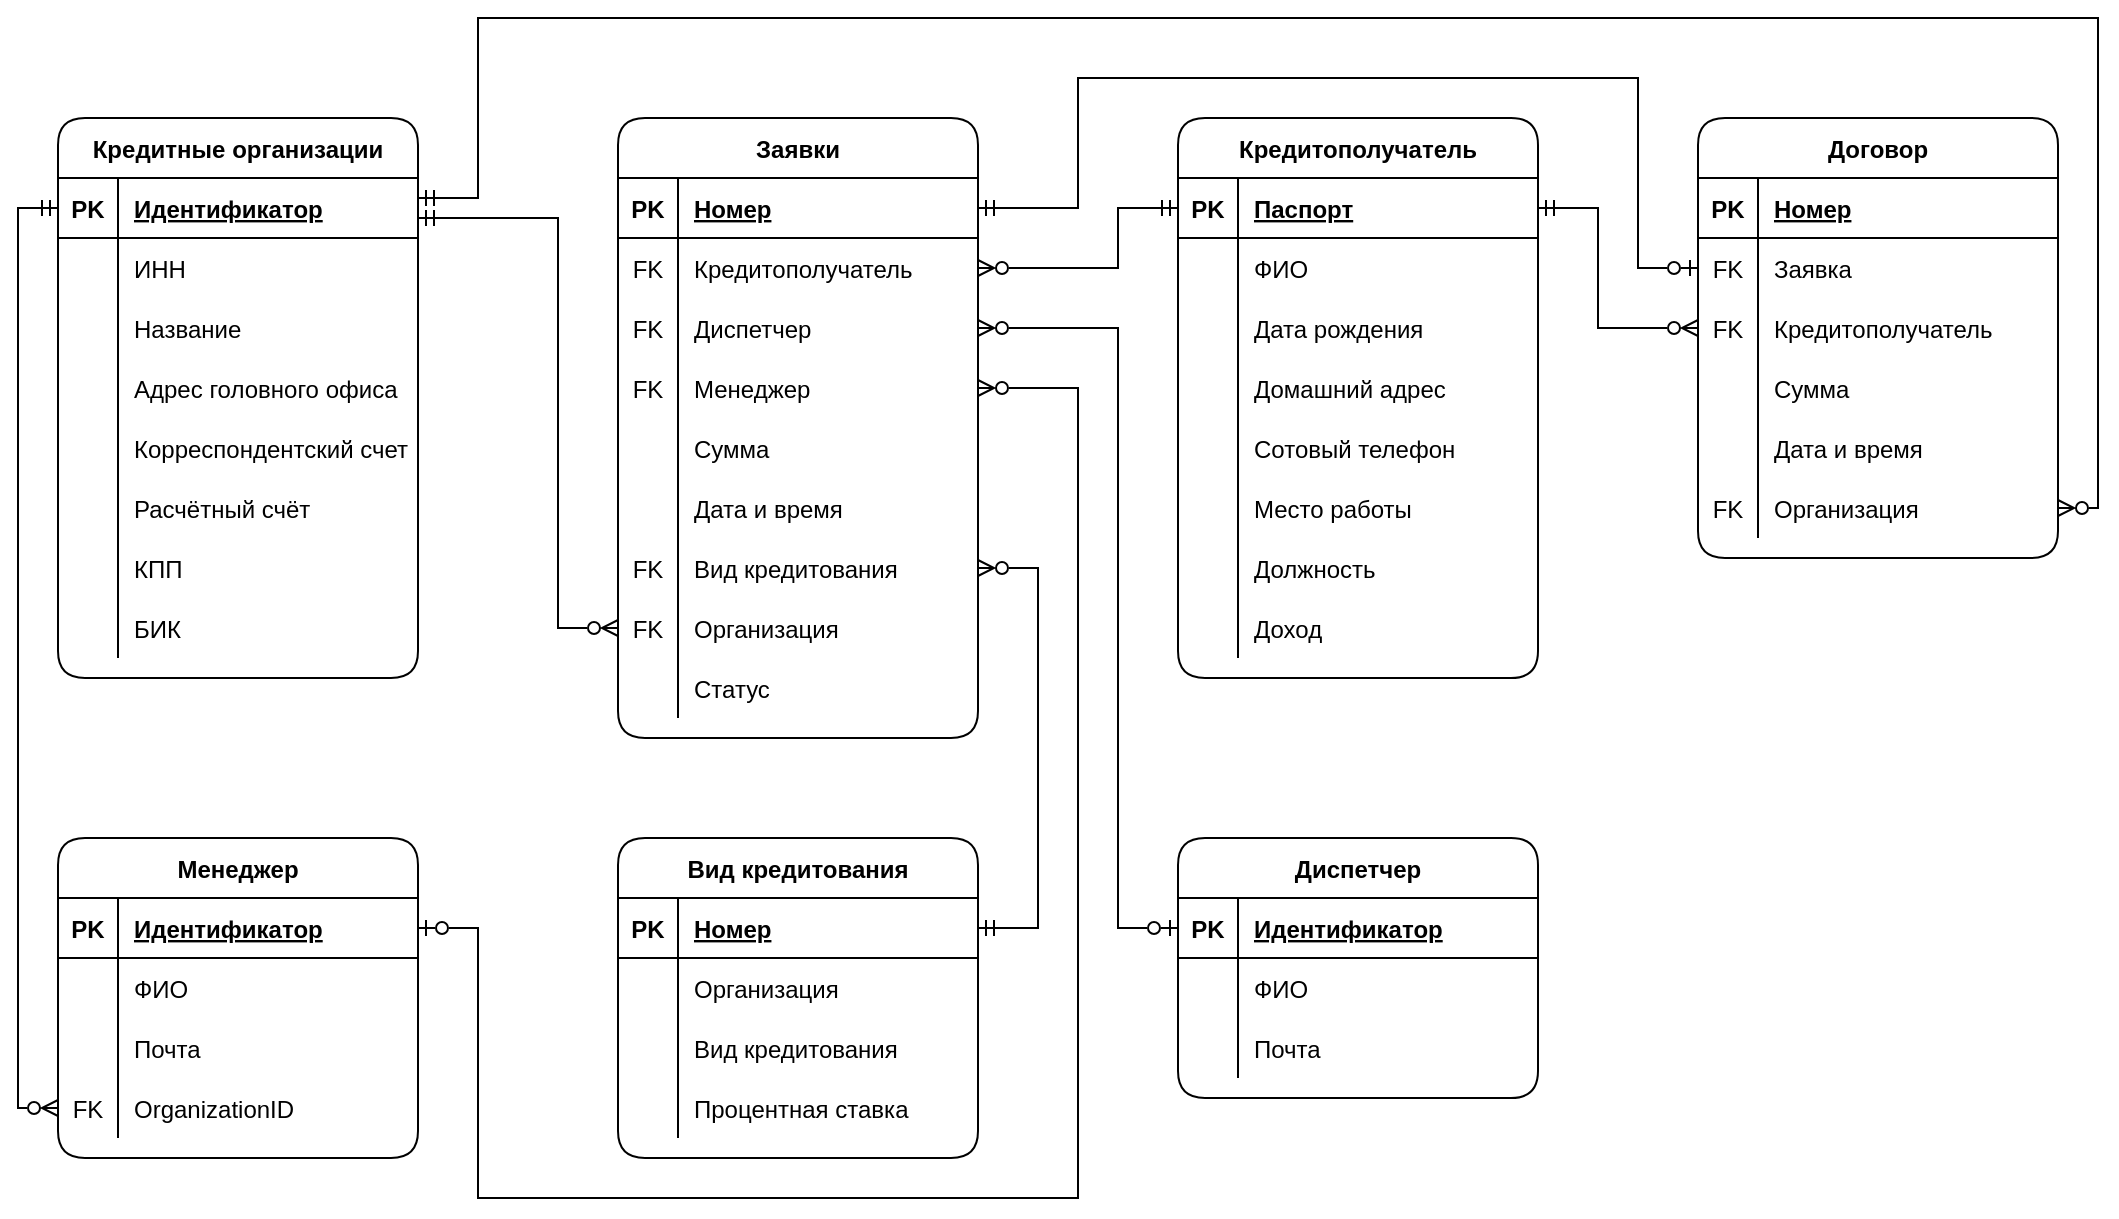<mxfile version="15.6.8" type="github">
  <diagram id="STG1CfUJH8_hACuyrtWj" name="Page-1">
    <mxGraphModel dx="813" dy="458" grid="1" gridSize="10" guides="1" tooltips="1" connect="1" arrows="1" fold="1" page="1" pageScale="1" pageWidth="1169" pageHeight="827" math="0" shadow="0">
      <root>
        <mxCell id="0" />
        <mxCell id="1" parent="0" />
        <mxCell id="UMTiyl8Y94PRi9biplay-1" value="Кредитные организации" style="shape=table;startSize=30;container=1;collapsible=1;childLayout=tableLayout;fixedRows=1;rowLines=0;fontStyle=1;align=center;resizeLast=1;rounded=1;fontColor=default;" parent="1" vertex="1">
          <mxGeometry x="80" y="80" width="180" height="280" as="geometry">
            <mxRectangle x="80" y="80" width="180" height="30" as="alternateBounds" />
          </mxGeometry>
        </mxCell>
        <mxCell id="UMTiyl8Y94PRi9biplay-2" value="" style="shape=partialRectangle;collapsible=0;dropTarget=0;pointerEvents=0;fillColor=none;top=0;left=0;bottom=1;right=0;points=[[0,0.5],[1,0.5]];portConstraint=eastwest;strokeWidth=1;" parent="UMTiyl8Y94PRi9biplay-1" vertex="1">
          <mxGeometry y="30" width="180" height="30" as="geometry" />
        </mxCell>
        <mxCell id="UMTiyl8Y94PRi9biplay-3" value="PK" style="shape=partialRectangle;connectable=0;fillColor=none;top=0;left=0;bottom=0;right=0;fontStyle=1;overflow=hidden;strokeColor=default;fontColor=default;" parent="UMTiyl8Y94PRi9biplay-2" vertex="1">
          <mxGeometry width="30" height="30" as="geometry">
            <mxRectangle width="30" height="30" as="alternateBounds" />
          </mxGeometry>
        </mxCell>
        <mxCell id="UMTiyl8Y94PRi9biplay-4" value="Идентификатор" style="shape=partialRectangle;connectable=0;fillColor=none;top=0;left=0;bottom=0;right=0;align=left;spacingLeft=6;fontStyle=5;overflow=hidden;fontColor=default;resizeHeight=1;" parent="UMTiyl8Y94PRi9biplay-2" vertex="1">
          <mxGeometry x="30" width="150" height="30" as="geometry">
            <mxRectangle width="150" height="30" as="alternateBounds" />
          </mxGeometry>
        </mxCell>
        <mxCell id="UMTiyl8Y94PRi9biplay-132" style="shape=partialRectangle;collapsible=0;dropTarget=0;pointerEvents=0;fillColor=none;top=0;left=0;bottom=0;right=0;points=[[0,0.5],[1,0.5]];portConstraint=eastwest;" parent="UMTiyl8Y94PRi9biplay-1" vertex="1">
          <mxGeometry y="60" width="180" height="30" as="geometry" />
        </mxCell>
        <mxCell id="UMTiyl8Y94PRi9biplay-133" style="shape=partialRectangle;connectable=0;fillColor=none;top=0;left=0;bottom=0;right=0;editable=1;overflow=hidden;" parent="UMTiyl8Y94PRi9biplay-132" vertex="1">
          <mxGeometry width="30" height="30" as="geometry">
            <mxRectangle width="30" height="30" as="alternateBounds" />
          </mxGeometry>
        </mxCell>
        <mxCell id="UMTiyl8Y94PRi9biplay-134" value="ИНН" style="shape=partialRectangle;connectable=0;fillColor=none;top=0;left=0;bottom=0;right=0;align=left;spacingLeft=6;overflow=hidden;" parent="UMTiyl8Y94PRi9biplay-132" vertex="1">
          <mxGeometry x="30" width="150" height="30" as="geometry">
            <mxRectangle width="150" height="30" as="alternateBounds" />
          </mxGeometry>
        </mxCell>
        <mxCell id="UMTiyl8Y94PRi9biplay-5" value="" style="shape=partialRectangle;collapsible=0;dropTarget=0;pointerEvents=0;fillColor=none;top=0;left=0;bottom=0;right=0;points=[[0,0.5],[1,0.5]];portConstraint=eastwest;" parent="UMTiyl8Y94PRi9biplay-1" vertex="1">
          <mxGeometry y="90" width="180" height="30" as="geometry" />
        </mxCell>
        <mxCell id="UMTiyl8Y94PRi9biplay-6" value="" style="shape=partialRectangle;connectable=0;fillColor=none;top=0;left=0;bottom=0;right=0;editable=1;overflow=hidden;" parent="UMTiyl8Y94PRi9biplay-5" vertex="1">
          <mxGeometry width="30" height="30" as="geometry">
            <mxRectangle width="30" height="30" as="alternateBounds" />
          </mxGeometry>
        </mxCell>
        <mxCell id="UMTiyl8Y94PRi9biplay-7" value="Название" style="shape=partialRectangle;connectable=0;fillColor=none;top=0;left=0;bottom=0;right=0;align=left;spacingLeft=6;overflow=hidden;" parent="UMTiyl8Y94PRi9biplay-5" vertex="1">
          <mxGeometry x="30" width="150" height="30" as="geometry">
            <mxRectangle width="150" height="30" as="alternateBounds" />
          </mxGeometry>
        </mxCell>
        <mxCell id="UMTiyl8Y94PRi9biplay-8" value="" style="shape=partialRectangle;collapsible=0;dropTarget=0;pointerEvents=0;fillColor=none;top=0;left=0;bottom=0;right=0;points=[[0,0.5],[1,0.5]];portConstraint=eastwest;" parent="UMTiyl8Y94PRi9biplay-1" vertex="1">
          <mxGeometry y="120" width="180" height="30" as="geometry" />
        </mxCell>
        <mxCell id="UMTiyl8Y94PRi9biplay-9" value="" style="shape=partialRectangle;connectable=0;fillColor=none;top=0;left=0;bottom=0;right=0;editable=1;overflow=hidden;" parent="UMTiyl8Y94PRi9biplay-8" vertex="1">
          <mxGeometry width="30" height="30" as="geometry">
            <mxRectangle width="30" height="30" as="alternateBounds" />
          </mxGeometry>
        </mxCell>
        <mxCell id="UMTiyl8Y94PRi9biplay-10" value="Адрес головного офиса" style="shape=partialRectangle;connectable=0;fillColor=none;top=0;left=0;bottom=0;right=0;align=left;spacingLeft=6;overflow=hidden;" parent="UMTiyl8Y94PRi9biplay-8" vertex="1">
          <mxGeometry x="30" width="150" height="30" as="geometry">
            <mxRectangle width="150" height="30" as="alternateBounds" />
          </mxGeometry>
        </mxCell>
        <mxCell id="UMTiyl8Y94PRi9biplay-11" value="" style="shape=partialRectangle;collapsible=0;dropTarget=0;pointerEvents=0;fillColor=none;top=0;left=0;bottom=0;right=0;points=[[0,0.5],[1,0.5]];portConstraint=eastwest;" parent="UMTiyl8Y94PRi9biplay-1" vertex="1">
          <mxGeometry y="150" width="180" height="30" as="geometry" />
        </mxCell>
        <mxCell id="UMTiyl8Y94PRi9biplay-12" value="" style="shape=partialRectangle;connectable=0;fillColor=none;top=0;left=0;bottom=0;right=0;editable=1;overflow=hidden;" parent="UMTiyl8Y94PRi9biplay-11" vertex="1">
          <mxGeometry width="30" height="30" as="geometry">
            <mxRectangle width="30" height="30" as="alternateBounds" />
          </mxGeometry>
        </mxCell>
        <mxCell id="UMTiyl8Y94PRi9biplay-13" value="Корреспондентский счет" style="shape=partialRectangle;connectable=0;fillColor=none;top=0;left=0;bottom=0;right=0;align=left;spacingLeft=6;overflow=hidden;" parent="UMTiyl8Y94PRi9biplay-11" vertex="1">
          <mxGeometry x="30" width="150" height="30" as="geometry">
            <mxRectangle width="150" height="30" as="alternateBounds" />
          </mxGeometry>
        </mxCell>
        <mxCell id="UMTiyl8Y94PRi9biplay-14" style="shape=partialRectangle;collapsible=0;dropTarget=0;pointerEvents=0;fillColor=none;top=0;left=0;bottom=0;right=0;points=[[0,0.5],[1,0.5]];portConstraint=eastwest;" parent="UMTiyl8Y94PRi9biplay-1" vertex="1">
          <mxGeometry y="180" width="180" height="30" as="geometry" />
        </mxCell>
        <mxCell id="UMTiyl8Y94PRi9biplay-15" style="shape=partialRectangle;connectable=0;fillColor=none;top=0;left=0;bottom=0;right=0;editable=1;overflow=hidden;" parent="UMTiyl8Y94PRi9biplay-14" vertex="1">
          <mxGeometry width="30" height="30" as="geometry">
            <mxRectangle width="30" height="30" as="alternateBounds" />
          </mxGeometry>
        </mxCell>
        <mxCell id="UMTiyl8Y94PRi9biplay-16" value="Расчётный счёт" style="shape=partialRectangle;connectable=0;fillColor=none;top=0;left=0;bottom=0;right=0;align=left;spacingLeft=6;overflow=hidden;" parent="UMTiyl8Y94PRi9biplay-14" vertex="1">
          <mxGeometry x="30" width="150" height="30" as="geometry">
            <mxRectangle width="150" height="30" as="alternateBounds" />
          </mxGeometry>
        </mxCell>
        <mxCell id="UMTiyl8Y94PRi9biplay-17" style="shape=partialRectangle;collapsible=0;dropTarget=0;pointerEvents=0;fillColor=none;top=0;left=0;bottom=0;right=0;points=[[0,0.5],[1,0.5]];portConstraint=eastwest;" parent="UMTiyl8Y94PRi9biplay-1" vertex="1">
          <mxGeometry y="210" width="180" height="30" as="geometry" />
        </mxCell>
        <mxCell id="UMTiyl8Y94PRi9biplay-18" style="shape=partialRectangle;connectable=0;fillColor=none;top=0;left=0;bottom=0;right=0;editable=1;overflow=hidden;" parent="UMTiyl8Y94PRi9biplay-17" vertex="1">
          <mxGeometry width="30" height="30" as="geometry">
            <mxRectangle width="30" height="30" as="alternateBounds" />
          </mxGeometry>
        </mxCell>
        <mxCell id="UMTiyl8Y94PRi9biplay-19" value="КПП" style="shape=partialRectangle;connectable=0;fillColor=none;top=0;left=0;bottom=0;right=0;align=left;spacingLeft=6;overflow=hidden;" parent="UMTiyl8Y94PRi9biplay-17" vertex="1">
          <mxGeometry x="30" width="150" height="30" as="geometry">
            <mxRectangle width="150" height="30" as="alternateBounds" />
          </mxGeometry>
        </mxCell>
        <mxCell id="UMTiyl8Y94PRi9biplay-20" style="shape=partialRectangle;collapsible=0;dropTarget=0;pointerEvents=0;fillColor=none;top=0;left=0;bottom=0;right=0;points=[[0,0.5],[1,0.5]];portConstraint=eastwest;" parent="UMTiyl8Y94PRi9biplay-1" vertex="1">
          <mxGeometry y="240" width="180" height="30" as="geometry" />
        </mxCell>
        <mxCell id="UMTiyl8Y94PRi9biplay-21" style="shape=partialRectangle;connectable=0;fillColor=none;top=0;left=0;bottom=0;right=0;editable=1;overflow=hidden;" parent="UMTiyl8Y94PRi9biplay-20" vertex="1">
          <mxGeometry width="30" height="30" as="geometry">
            <mxRectangle width="30" height="30" as="alternateBounds" />
          </mxGeometry>
        </mxCell>
        <mxCell id="UMTiyl8Y94PRi9biplay-22" value="БИК" style="shape=partialRectangle;connectable=0;fillColor=none;top=0;left=0;bottom=0;right=0;align=left;spacingLeft=6;overflow=hidden;" parent="UMTiyl8Y94PRi9biplay-20" vertex="1">
          <mxGeometry x="30" width="150" height="30" as="geometry">
            <mxRectangle width="150" height="30" as="alternateBounds" />
          </mxGeometry>
        </mxCell>
        <mxCell id="UMTiyl8Y94PRi9biplay-23" value="Вид кредитования" style="shape=table;startSize=30;container=1;collapsible=1;childLayout=tableLayout;fixedRows=1;rowLines=0;fontStyle=1;align=center;resizeLast=1;rounded=1;" parent="1" vertex="1">
          <mxGeometry x="360" y="440" width="180" height="160" as="geometry" />
        </mxCell>
        <mxCell id="UMTiyl8Y94PRi9biplay-24" value="" style="shape=partialRectangle;collapsible=0;dropTarget=0;pointerEvents=0;fillColor=none;top=0;left=0;bottom=1;right=0;points=[[0,0.5],[1,0.5]];portConstraint=eastwest;rounded=1;" parent="UMTiyl8Y94PRi9biplay-23" vertex="1">
          <mxGeometry y="30" width="180" height="30" as="geometry" />
        </mxCell>
        <mxCell id="UMTiyl8Y94PRi9biplay-25" value="PK" style="shape=partialRectangle;connectable=0;fillColor=none;top=0;left=0;bottom=0;right=0;fontStyle=1;overflow=hidden;rounded=1;" parent="UMTiyl8Y94PRi9biplay-24" vertex="1">
          <mxGeometry width="30" height="30" as="geometry">
            <mxRectangle width="30" height="30" as="alternateBounds" />
          </mxGeometry>
        </mxCell>
        <mxCell id="UMTiyl8Y94PRi9biplay-26" value="Номер" style="shape=partialRectangle;connectable=0;fillColor=none;top=0;left=0;bottom=0;right=0;align=left;spacingLeft=6;fontStyle=5;overflow=hidden;rounded=1;fontColor=default;" parent="UMTiyl8Y94PRi9biplay-24" vertex="1">
          <mxGeometry x="30" width="150" height="30" as="geometry">
            <mxRectangle width="150" height="30" as="alternateBounds" />
          </mxGeometry>
        </mxCell>
        <mxCell id="UMTiyl8Y94PRi9biplay-129" style="shape=partialRectangle;collapsible=0;dropTarget=0;pointerEvents=0;fillColor=none;top=0;left=0;bottom=0;right=0;points=[[0,0.5],[1,0.5]];portConstraint=eastwest;rounded=1;" parent="UMTiyl8Y94PRi9biplay-23" vertex="1">
          <mxGeometry y="60" width="180" height="30" as="geometry" />
        </mxCell>
        <mxCell id="UMTiyl8Y94PRi9biplay-130" style="shape=partialRectangle;connectable=0;fillColor=none;top=0;left=0;bottom=0;right=0;editable=1;overflow=hidden;rounded=1;" parent="UMTiyl8Y94PRi9biplay-129" vertex="1">
          <mxGeometry width="30" height="30" as="geometry">
            <mxRectangle width="30" height="30" as="alternateBounds" />
          </mxGeometry>
        </mxCell>
        <mxCell id="UMTiyl8Y94PRi9biplay-131" value="Организация" style="shape=partialRectangle;connectable=0;fillColor=none;top=0;left=0;bottom=0;right=0;align=left;spacingLeft=6;overflow=hidden;rounded=1;" parent="UMTiyl8Y94PRi9biplay-129" vertex="1">
          <mxGeometry x="30" width="150" height="30" as="geometry">
            <mxRectangle width="150" height="30" as="alternateBounds" />
          </mxGeometry>
        </mxCell>
        <mxCell id="UMTiyl8Y94PRi9biplay-27" value="" style="shape=partialRectangle;collapsible=0;dropTarget=0;pointerEvents=0;fillColor=none;top=0;left=0;bottom=0;right=0;points=[[0,0.5],[1,0.5]];portConstraint=eastwest;rounded=1;" parent="UMTiyl8Y94PRi9biplay-23" vertex="1">
          <mxGeometry y="90" width="180" height="30" as="geometry" />
        </mxCell>
        <mxCell id="UMTiyl8Y94PRi9biplay-28" value="" style="shape=partialRectangle;connectable=0;fillColor=none;top=0;left=0;bottom=0;right=0;editable=1;overflow=hidden;rounded=1;" parent="UMTiyl8Y94PRi9biplay-27" vertex="1">
          <mxGeometry width="30" height="30" as="geometry">
            <mxRectangle width="30" height="30" as="alternateBounds" />
          </mxGeometry>
        </mxCell>
        <mxCell id="UMTiyl8Y94PRi9biplay-29" value="Вид кредитования" style="shape=partialRectangle;connectable=0;fillColor=none;top=0;left=0;bottom=0;right=0;align=left;spacingLeft=6;overflow=hidden;rounded=1;" parent="UMTiyl8Y94PRi9biplay-27" vertex="1">
          <mxGeometry x="30" width="150" height="30" as="geometry">
            <mxRectangle width="150" height="30" as="alternateBounds" />
          </mxGeometry>
        </mxCell>
        <mxCell id="UMTiyl8Y94PRi9biplay-30" value="" style="shape=partialRectangle;collapsible=0;dropTarget=0;pointerEvents=0;fillColor=none;top=0;left=0;bottom=0;right=0;points=[[0,0.5],[1,0.5]];portConstraint=eastwest;rounded=1;" parent="UMTiyl8Y94PRi9biplay-23" vertex="1">
          <mxGeometry y="120" width="180" height="30" as="geometry" />
        </mxCell>
        <mxCell id="UMTiyl8Y94PRi9biplay-31" value="" style="shape=partialRectangle;connectable=0;fillColor=none;top=0;left=0;bottom=0;right=0;editable=1;overflow=hidden;rounded=1;" parent="UMTiyl8Y94PRi9biplay-30" vertex="1">
          <mxGeometry width="30" height="30" as="geometry">
            <mxRectangle width="30" height="30" as="alternateBounds" />
          </mxGeometry>
        </mxCell>
        <mxCell id="UMTiyl8Y94PRi9biplay-32" value="Процентная ставка" style="shape=partialRectangle;connectable=0;fillColor=none;top=0;left=0;bottom=0;right=0;align=left;spacingLeft=6;overflow=hidden;rounded=1;" parent="UMTiyl8Y94PRi9biplay-30" vertex="1">
          <mxGeometry x="30" width="150" height="30" as="geometry">
            <mxRectangle width="150" height="30" as="alternateBounds" />
          </mxGeometry>
        </mxCell>
        <mxCell id="UMTiyl8Y94PRi9biplay-36" value="Кредитополучатель" style="shape=table;startSize=30;container=1;collapsible=1;childLayout=tableLayout;fixedRows=1;rowLines=0;fontStyle=1;align=center;resizeLast=1;rounded=1;fontColor=default;" parent="1" vertex="1">
          <mxGeometry x="640" y="80" width="180" height="280" as="geometry">
            <mxRectangle x="640" y="80" width="200" height="30" as="alternateBounds" />
          </mxGeometry>
        </mxCell>
        <mxCell id="UMTiyl8Y94PRi9biplay-37" value="" style="shape=partialRectangle;collapsible=0;dropTarget=0;pointerEvents=0;fillColor=none;top=0;left=0;bottom=1;right=0;points=[[0,0.5],[1,0.5]];portConstraint=eastwest;rounded=1;" parent="UMTiyl8Y94PRi9biplay-36" vertex="1">
          <mxGeometry y="30" width="180" height="30" as="geometry" />
        </mxCell>
        <mxCell id="UMTiyl8Y94PRi9biplay-38" value="PK" style="shape=partialRectangle;connectable=0;fillColor=none;top=0;left=0;bottom=0;right=0;fontStyle=1;overflow=hidden;rounded=1;fontColor=default;" parent="UMTiyl8Y94PRi9biplay-37" vertex="1">
          <mxGeometry width="30" height="30" as="geometry">
            <mxRectangle width="30" height="30" as="alternateBounds" />
          </mxGeometry>
        </mxCell>
        <mxCell id="UMTiyl8Y94PRi9biplay-39" value="Паспорт" style="shape=partialRectangle;connectable=0;fillColor=none;top=0;left=0;bottom=0;right=0;align=left;spacingLeft=6;fontStyle=5;overflow=hidden;rounded=1;fontColor=default;" parent="UMTiyl8Y94PRi9biplay-37" vertex="1">
          <mxGeometry x="30" width="150" height="30" as="geometry">
            <mxRectangle width="150" height="30" as="alternateBounds" />
          </mxGeometry>
        </mxCell>
        <mxCell id="UMTiyl8Y94PRi9biplay-40" value="" style="shape=partialRectangle;collapsible=0;dropTarget=0;pointerEvents=0;fillColor=none;top=0;left=0;bottom=0;right=0;points=[[0,0.5],[1,0.5]];portConstraint=eastwest;rounded=1;" parent="UMTiyl8Y94PRi9biplay-36" vertex="1">
          <mxGeometry y="60" width="180" height="30" as="geometry" />
        </mxCell>
        <mxCell id="UMTiyl8Y94PRi9biplay-41" value="" style="shape=partialRectangle;connectable=0;fillColor=none;top=0;left=0;bottom=0;right=0;editable=1;overflow=hidden;rounded=1;" parent="UMTiyl8Y94PRi9biplay-40" vertex="1">
          <mxGeometry width="30" height="30" as="geometry">
            <mxRectangle width="30" height="30" as="alternateBounds" />
          </mxGeometry>
        </mxCell>
        <mxCell id="UMTiyl8Y94PRi9biplay-42" value="ФИО" style="shape=partialRectangle;connectable=0;fillColor=none;top=0;left=0;bottom=0;right=0;align=left;spacingLeft=6;overflow=hidden;rounded=1;" parent="UMTiyl8Y94PRi9biplay-40" vertex="1">
          <mxGeometry x="30" width="150" height="30" as="geometry">
            <mxRectangle width="150" height="30" as="alternateBounds" />
          </mxGeometry>
        </mxCell>
        <mxCell id="UMTiyl8Y94PRi9biplay-43" value="" style="shape=partialRectangle;collapsible=0;dropTarget=0;pointerEvents=0;fillColor=none;top=0;left=0;bottom=0;right=0;points=[[0,0.5],[1,0.5]];portConstraint=eastwest;rounded=1;" parent="UMTiyl8Y94PRi9biplay-36" vertex="1">
          <mxGeometry y="90" width="180" height="30" as="geometry" />
        </mxCell>
        <mxCell id="UMTiyl8Y94PRi9biplay-44" value="" style="shape=partialRectangle;connectable=0;fillColor=none;top=0;left=0;bottom=0;right=0;editable=1;overflow=hidden;rounded=1;" parent="UMTiyl8Y94PRi9biplay-43" vertex="1">
          <mxGeometry width="30" height="30" as="geometry">
            <mxRectangle width="30" height="30" as="alternateBounds" />
          </mxGeometry>
        </mxCell>
        <mxCell id="UMTiyl8Y94PRi9biplay-45" value="Дата рождения" style="shape=partialRectangle;connectable=0;fillColor=none;top=0;left=0;bottom=0;right=0;align=left;spacingLeft=6;overflow=hidden;rounded=1;" parent="UMTiyl8Y94PRi9biplay-43" vertex="1">
          <mxGeometry x="30" width="150" height="30" as="geometry">
            <mxRectangle width="150" height="30" as="alternateBounds" />
          </mxGeometry>
        </mxCell>
        <mxCell id="UMTiyl8Y94PRi9biplay-46" value="" style="shape=partialRectangle;collapsible=0;dropTarget=0;pointerEvents=0;fillColor=none;top=0;left=0;bottom=0;right=0;points=[[0,0.5],[1,0.5]];portConstraint=eastwest;rounded=1;" parent="UMTiyl8Y94PRi9biplay-36" vertex="1">
          <mxGeometry y="120" width="180" height="30" as="geometry" />
        </mxCell>
        <mxCell id="UMTiyl8Y94PRi9biplay-47" value="" style="shape=partialRectangle;connectable=0;fillColor=none;top=0;left=0;bottom=0;right=0;editable=1;overflow=hidden;rounded=1;" parent="UMTiyl8Y94PRi9biplay-46" vertex="1">
          <mxGeometry width="30" height="30" as="geometry">
            <mxRectangle width="30" height="30" as="alternateBounds" />
          </mxGeometry>
        </mxCell>
        <mxCell id="UMTiyl8Y94PRi9biplay-48" value="Домашний адрес" style="shape=partialRectangle;connectable=0;fillColor=none;top=0;left=0;bottom=0;right=0;align=left;spacingLeft=6;overflow=hidden;rounded=1;" parent="UMTiyl8Y94PRi9biplay-46" vertex="1">
          <mxGeometry x="30" width="150" height="30" as="geometry">
            <mxRectangle width="150" height="30" as="alternateBounds" />
          </mxGeometry>
        </mxCell>
        <mxCell id="UMTiyl8Y94PRi9biplay-91" style="shape=partialRectangle;collapsible=0;dropTarget=0;pointerEvents=0;fillColor=none;top=0;left=0;bottom=0;right=0;points=[[0,0.5],[1,0.5]];portConstraint=eastwest;rounded=1;" parent="UMTiyl8Y94PRi9biplay-36" vertex="1">
          <mxGeometry y="150" width="180" height="30" as="geometry" />
        </mxCell>
        <mxCell id="UMTiyl8Y94PRi9biplay-92" style="shape=partialRectangle;connectable=0;fillColor=none;top=0;left=0;bottom=0;right=0;editable=1;overflow=hidden;rounded=1;" parent="UMTiyl8Y94PRi9biplay-91" vertex="1">
          <mxGeometry width="30" height="30" as="geometry">
            <mxRectangle width="30" height="30" as="alternateBounds" />
          </mxGeometry>
        </mxCell>
        <mxCell id="UMTiyl8Y94PRi9biplay-93" value="Сотовый телефон" style="shape=partialRectangle;connectable=0;fillColor=none;top=0;left=0;bottom=0;right=0;align=left;spacingLeft=6;overflow=hidden;rounded=1;" parent="UMTiyl8Y94PRi9biplay-91" vertex="1">
          <mxGeometry x="30" width="150" height="30" as="geometry">
            <mxRectangle width="150" height="30" as="alternateBounds" />
          </mxGeometry>
        </mxCell>
        <mxCell id="UMTiyl8Y94PRi9biplay-94" style="shape=partialRectangle;collapsible=0;dropTarget=0;pointerEvents=0;fillColor=none;top=0;left=0;bottom=0;right=0;points=[[0,0.5],[1,0.5]];portConstraint=eastwest;rounded=1;" parent="UMTiyl8Y94PRi9biplay-36" vertex="1">
          <mxGeometry y="180" width="180" height="30" as="geometry" />
        </mxCell>
        <mxCell id="UMTiyl8Y94PRi9biplay-95" style="shape=partialRectangle;connectable=0;fillColor=none;top=0;left=0;bottom=0;right=0;editable=1;overflow=hidden;rounded=1;" parent="UMTiyl8Y94PRi9biplay-94" vertex="1">
          <mxGeometry width="30" height="30" as="geometry">
            <mxRectangle width="30" height="30" as="alternateBounds" />
          </mxGeometry>
        </mxCell>
        <mxCell id="UMTiyl8Y94PRi9biplay-96" value="Место работы" style="shape=partialRectangle;connectable=0;fillColor=none;top=0;left=0;bottom=0;right=0;align=left;spacingLeft=6;overflow=hidden;rounded=1;" parent="UMTiyl8Y94PRi9biplay-94" vertex="1">
          <mxGeometry x="30" width="150" height="30" as="geometry">
            <mxRectangle width="150" height="30" as="alternateBounds" />
          </mxGeometry>
        </mxCell>
        <mxCell id="UMTiyl8Y94PRi9biplay-97" style="shape=partialRectangle;collapsible=0;dropTarget=0;pointerEvents=0;fillColor=none;top=0;left=0;bottom=0;right=0;points=[[0,0.5],[1,0.5]];portConstraint=eastwest;rounded=1;" parent="UMTiyl8Y94PRi9biplay-36" vertex="1">
          <mxGeometry y="210" width="180" height="30" as="geometry" />
        </mxCell>
        <mxCell id="UMTiyl8Y94PRi9biplay-98" style="shape=partialRectangle;connectable=0;fillColor=none;top=0;left=0;bottom=0;right=0;editable=1;overflow=hidden;rounded=1;" parent="UMTiyl8Y94PRi9biplay-97" vertex="1">
          <mxGeometry width="30" height="30" as="geometry">
            <mxRectangle width="30" height="30" as="alternateBounds" />
          </mxGeometry>
        </mxCell>
        <mxCell id="UMTiyl8Y94PRi9biplay-99" value="Должность" style="shape=partialRectangle;connectable=0;fillColor=none;top=0;left=0;bottom=0;right=0;align=left;spacingLeft=6;overflow=hidden;rounded=1;" parent="UMTiyl8Y94PRi9biplay-97" vertex="1">
          <mxGeometry x="30" width="150" height="30" as="geometry">
            <mxRectangle width="150" height="30" as="alternateBounds" />
          </mxGeometry>
        </mxCell>
        <mxCell id="UMTiyl8Y94PRi9biplay-100" style="shape=partialRectangle;collapsible=0;dropTarget=0;pointerEvents=0;fillColor=none;top=0;left=0;bottom=0;right=0;points=[[0,0.5],[1,0.5]];portConstraint=eastwest;rounded=1;" parent="UMTiyl8Y94PRi9biplay-36" vertex="1">
          <mxGeometry y="240" width="180" height="30" as="geometry" />
        </mxCell>
        <mxCell id="UMTiyl8Y94PRi9biplay-101" style="shape=partialRectangle;connectable=0;fillColor=none;top=0;left=0;bottom=0;right=0;editable=1;overflow=hidden;rounded=1;" parent="UMTiyl8Y94PRi9biplay-100" vertex="1">
          <mxGeometry width="30" height="30" as="geometry">
            <mxRectangle width="30" height="30" as="alternateBounds" />
          </mxGeometry>
        </mxCell>
        <mxCell id="UMTiyl8Y94PRi9biplay-102" value="Доход" style="shape=partialRectangle;connectable=0;fillColor=none;top=0;left=0;bottom=0;right=0;align=left;spacingLeft=6;overflow=hidden;rounded=1;" parent="UMTiyl8Y94PRi9biplay-100" vertex="1">
          <mxGeometry x="30" width="150" height="30" as="geometry">
            <mxRectangle width="150" height="30" as="alternateBounds" />
          </mxGeometry>
        </mxCell>
        <mxCell id="UMTiyl8Y94PRi9biplay-103" value="Заявки" style="shape=table;startSize=30;container=1;collapsible=1;childLayout=tableLayout;fixedRows=1;rowLines=0;fontStyle=1;align=center;resizeLast=1;rounded=1;fontColor=default;fillColor=default;strokeColor=default;" parent="1" vertex="1">
          <mxGeometry x="360" y="80" width="180" height="310" as="geometry">
            <mxRectangle x="360" y="80" width="70" height="30" as="alternateBounds" />
          </mxGeometry>
        </mxCell>
        <mxCell id="UMTiyl8Y94PRi9biplay-104" value="" style="shape=partialRectangle;collapsible=0;dropTarget=0;pointerEvents=0;fillColor=none;top=0;left=0;bottom=1;right=0;points=[[0,0.5],[1,0.5]];portConstraint=eastwest;rounded=1;" parent="UMTiyl8Y94PRi9biplay-103" vertex="1">
          <mxGeometry y="30" width="180" height="30" as="geometry" />
        </mxCell>
        <mxCell id="UMTiyl8Y94PRi9biplay-105" value="PK" style="shape=partialRectangle;connectable=0;fillColor=none;top=0;left=0;bottom=0;right=0;fontStyle=1;overflow=hidden;rounded=1;" parent="UMTiyl8Y94PRi9biplay-104" vertex="1">
          <mxGeometry width="30" height="30" as="geometry">
            <mxRectangle width="30" height="30" as="alternateBounds" />
          </mxGeometry>
        </mxCell>
        <mxCell id="UMTiyl8Y94PRi9biplay-106" value="Номер" style="shape=partialRectangle;connectable=0;fillColor=none;top=0;left=0;bottom=0;right=0;align=left;spacingLeft=6;fontStyle=5;overflow=hidden;rounded=1;fontColor=default;" parent="UMTiyl8Y94PRi9biplay-104" vertex="1">
          <mxGeometry x="30" width="150" height="30" as="geometry">
            <mxRectangle width="150" height="30" as="alternateBounds" />
          </mxGeometry>
        </mxCell>
        <mxCell id="UMTiyl8Y94PRi9biplay-107" value="" style="shape=partialRectangle;collapsible=0;dropTarget=0;pointerEvents=0;fillColor=none;top=0;left=0;bottom=0;right=0;points=[[0,0.5],[1,0.5]];portConstraint=eastwest;rounded=1;" parent="UMTiyl8Y94PRi9biplay-103" vertex="1">
          <mxGeometry y="60" width="180" height="30" as="geometry" />
        </mxCell>
        <mxCell id="UMTiyl8Y94PRi9biplay-108" value="FK" style="shape=partialRectangle;connectable=0;fillColor=none;top=0;left=0;bottom=0;right=0;editable=1;overflow=hidden;rounded=1;fontColor=default;" parent="UMTiyl8Y94PRi9biplay-107" vertex="1">
          <mxGeometry width="30" height="30" as="geometry">
            <mxRectangle width="30" height="30" as="alternateBounds" />
          </mxGeometry>
        </mxCell>
        <mxCell id="UMTiyl8Y94PRi9biplay-109" value="Кредитополучатель" style="shape=partialRectangle;connectable=0;fillColor=none;top=0;left=0;bottom=0;right=0;align=left;spacingLeft=6;overflow=hidden;rounded=1;fontColor=default;" parent="UMTiyl8Y94PRi9biplay-107" vertex="1">
          <mxGeometry x="30" width="150" height="30" as="geometry">
            <mxRectangle width="150" height="30" as="alternateBounds" />
          </mxGeometry>
        </mxCell>
        <mxCell id="RsmyekNxW3UlLGh-AEVZ-78" style="shape=partialRectangle;collapsible=0;dropTarget=0;pointerEvents=0;fillColor=none;top=0;left=0;bottom=0;right=0;points=[[0,0.5],[1,0.5]];portConstraint=eastwest;rounded=1;" parent="UMTiyl8Y94PRi9biplay-103" vertex="1">
          <mxGeometry y="90" width="180" height="30" as="geometry" />
        </mxCell>
        <mxCell id="RsmyekNxW3UlLGh-AEVZ-79" value="FK" style="shape=partialRectangle;connectable=0;fillColor=none;top=0;left=0;bottom=0;right=0;editable=1;overflow=hidden;rounded=1;fontColor=default;" parent="RsmyekNxW3UlLGh-AEVZ-78" vertex="1">
          <mxGeometry width="30" height="30" as="geometry">
            <mxRectangle width="30" height="30" as="alternateBounds" />
          </mxGeometry>
        </mxCell>
        <mxCell id="RsmyekNxW3UlLGh-AEVZ-80" value="Диспетчер" style="shape=partialRectangle;connectable=0;fillColor=none;top=0;left=0;bottom=0;right=0;align=left;spacingLeft=6;overflow=hidden;rounded=1;fontColor=default;" parent="RsmyekNxW3UlLGh-AEVZ-78" vertex="1">
          <mxGeometry x="30" width="150" height="30" as="geometry">
            <mxRectangle width="150" height="30" as="alternateBounds" />
          </mxGeometry>
        </mxCell>
        <mxCell id="RsmyekNxW3UlLGh-AEVZ-81" style="shape=partialRectangle;collapsible=0;dropTarget=0;pointerEvents=0;fillColor=none;top=0;left=0;bottom=0;right=0;points=[[0,0.5],[1,0.5]];portConstraint=eastwest;rounded=1;" parent="UMTiyl8Y94PRi9biplay-103" vertex="1">
          <mxGeometry y="120" width="180" height="30" as="geometry" />
        </mxCell>
        <mxCell id="RsmyekNxW3UlLGh-AEVZ-82" value="FK" style="shape=partialRectangle;connectable=0;fillColor=none;top=0;left=0;bottom=0;right=0;editable=1;overflow=hidden;rounded=1;fontColor=default;" parent="RsmyekNxW3UlLGh-AEVZ-81" vertex="1">
          <mxGeometry width="30" height="30" as="geometry">
            <mxRectangle width="30" height="30" as="alternateBounds" />
          </mxGeometry>
        </mxCell>
        <mxCell id="RsmyekNxW3UlLGh-AEVZ-83" value="Менеджер" style="shape=partialRectangle;connectable=0;fillColor=none;top=0;left=0;bottom=0;right=0;align=left;spacingLeft=6;overflow=hidden;rounded=1;fontColor=default;" parent="RsmyekNxW3UlLGh-AEVZ-81" vertex="1">
          <mxGeometry x="30" width="150" height="30" as="geometry">
            <mxRectangle width="150" height="30" as="alternateBounds" />
          </mxGeometry>
        </mxCell>
        <mxCell id="UMTiyl8Y94PRi9biplay-110" value="" style="shape=partialRectangle;collapsible=0;dropTarget=0;pointerEvents=0;fillColor=none;top=0;left=0;bottom=0;right=0;points=[[0,0.5],[1,0.5]];portConstraint=eastwest;rounded=1;" parent="UMTiyl8Y94PRi9biplay-103" vertex="1">
          <mxGeometry y="150" width="180" height="30" as="geometry" />
        </mxCell>
        <mxCell id="UMTiyl8Y94PRi9biplay-111" value="" style="shape=partialRectangle;connectable=0;fillColor=none;top=0;left=0;bottom=0;right=0;editable=1;overflow=hidden;rounded=1;" parent="UMTiyl8Y94PRi9biplay-110" vertex="1">
          <mxGeometry width="30" height="30" as="geometry">
            <mxRectangle width="30" height="30" as="alternateBounds" />
          </mxGeometry>
        </mxCell>
        <mxCell id="UMTiyl8Y94PRi9biplay-112" value="Сумма" style="shape=partialRectangle;connectable=0;fillColor=none;top=0;left=0;bottom=0;right=0;align=left;spacingLeft=6;overflow=hidden;rounded=1;" parent="UMTiyl8Y94PRi9biplay-110" vertex="1">
          <mxGeometry x="30" width="150" height="30" as="geometry">
            <mxRectangle width="150" height="30" as="alternateBounds" />
          </mxGeometry>
        </mxCell>
        <mxCell id="UMTiyl8Y94PRi9biplay-113" value="" style="shape=partialRectangle;collapsible=0;dropTarget=0;pointerEvents=0;fillColor=none;top=0;left=0;bottom=0;right=0;points=[[0,0.5],[1,0.5]];portConstraint=eastwest;rounded=1;" parent="UMTiyl8Y94PRi9biplay-103" vertex="1">
          <mxGeometry y="180" width="180" height="30" as="geometry" />
        </mxCell>
        <mxCell id="UMTiyl8Y94PRi9biplay-114" value="" style="shape=partialRectangle;connectable=0;fillColor=none;top=0;left=0;bottom=0;right=0;editable=1;overflow=hidden;rounded=1;" parent="UMTiyl8Y94PRi9biplay-113" vertex="1">
          <mxGeometry width="30" height="30" as="geometry">
            <mxRectangle width="30" height="30" as="alternateBounds" />
          </mxGeometry>
        </mxCell>
        <mxCell id="UMTiyl8Y94PRi9biplay-115" value="Дата и время" style="shape=partialRectangle;connectable=0;fillColor=none;top=0;left=0;bottom=0;right=0;align=left;spacingLeft=6;overflow=hidden;rounded=1;" parent="UMTiyl8Y94PRi9biplay-113" vertex="1">
          <mxGeometry x="30" width="150" height="30" as="geometry">
            <mxRectangle width="150" height="30" as="alternateBounds" />
          </mxGeometry>
        </mxCell>
        <mxCell id="UMTiyl8Y94PRi9biplay-138" style="shape=partialRectangle;collapsible=0;dropTarget=0;pointerEvents=0;fillColor=none;top=0;left=0;bottom=0;right=0;points=[[0,0.5],[1,0.5]];portConstraint=eastwest;rounded=1;" parent="UMTiyl8Y94PRi9biplay-103" vertex="1">
          <mxGeometry y="210" width="180" height="30" as="geometry" />
        </mxCell>
        <mxCell id="UMTiyl8Y94PRi9biplay-139" value="FK" style="shape=partialRectangle;connectable=0;fillColor=none;top=0;left=0;bottom=0;right=0;editable=1;overflow=hidden;rounded=1;fontColor=default;" parent="UMTiyl8Y94PRi9biplay-138" vertex="1">
          <mxGeometry width="30" height="30" as="geometry">
            <mxRectangle width="30" height="30" as="alternateBounds" />
          </mxGeometry>
        </mxCell>
        <mxCell id="UMTiyl8Y94PRi9biplay-140" value="Вид кредитования" style="shape=partialRectangle;connectable=0;fillColor=none;top=0;left=0;bottom=0;right=0;align=left;spacingLeft=6;overflow=hidden;rounded=1;" parent="UMTiyl8Y94PRi9biplay-138" vertex="1">
          <mxGeometry x="30" width="150" height="30" as="geometry">
            <mxRectangle width="150" height="30" as="alternateBounds" />
          </mxGeometry>
        </mxCell>
        <mxCell id="UMTiyl8Y94PRi9biplay-135" style="shape=partialRectangle;collapsible=0;dropTarget=0;pointerEvents=0;fillColor=none;top=0;left=0;bottom=0;right=0;points=[[0,0.5],[1,0.5]];portConstraint=eastwest;rounded=1;" parent="UMTiyl8Y94PRi9biplay-103" vertex="1">
          <mxGeometry y="240" width="180" height="30" as="geometry" />
        </mxCell>
        <mxCell id="UMTiyl8Y94PRi9biplay-136" value="FK" style="shape=partialRectangle;connectable=0;fillColor=none;top=0;left=0;bottom=0;right=0;editable=1;overflow=hidden;rounded=1;fontColor=default;" parent="UMTiyl8Y94PRi9biplay-135" vertex="1">
          <mxGeometry width="30" height="30" as="geometry">
            <mxRectangle width="30" height="30" as="alternateBounds" />
          </mxGeometry>
        </mxCell>
        <mxCell id="UMTiyl8Y94PRi9biplay-137" value="Организация" style="shape=partialRectangle;connectable=0;fillColor=none;top=0;left=0;bottom=0;right=0;align=left;spacingLeft=6;overflow=hidden;rounded=1;" parent="UMTiyl8Y94PRi9biplay-135" vertex="1">
          <mxGeometry x="30" width="150" height="30" as="geometry">
            <mxRectangle width="150" height="30" as="alternateBounds" />
          </mxGeometry>
        </mxCell>
        <mxCell id="RsmyekNxW3UlLGh-AEVZ-106" style="shape=partialRectangle;collapsible=0;dropTarget=0;pointerEvents=0;fillColor=none;top=0;left=0;bottom=0;right=0;points=[[0,0.5],[1,0.5]];portConstraint=eastwest;rounded=1;" parent="UMTiyl8Y94PRi9biplay-103" vertex="1">
          <mxGeometry y="270" width="180" height="30" as="geometry" />
        </mxCell>
        <mxCell id="RsmyekNxW3UlLGh-AEVZ-107" style="shape=partialRectangle;connectable=0;fillColor=none;top=0;left=0;bottom=0;right=0;editable=1;overflow=hidden;rounded=1;" parent="RsmyekNxW3UlLGh-AEVZ-106" vertex="1">
          <mxGeometry width="30" height="30" as="geometry">
            <mxRectangle width="30" height="30" as="alternateBounds" />
          </mxGeometry>
        </mxCell>
        <mxCell id="RsmyekNxW3UlLGh-AEVZ-108" value="Статус" style="shape=partialRectangle;connectable=0;fillColor=none;top=0;left=0;bottom=0;right=0;align=left;spacingLeft=6;overflow=hidden;rounded=1;" parent="RsmyekNxW3UlLGh-AEVZ-106" vertex="1">
          <mxGeometry x="30" width="150" height="30" as="geometry">
            <mxRectangle width="150" height="30" as="alternateBounds" />
          </mxGeometry>
        </mxCell>
        <mxCell id="x0LveZxVH-40WGhfI_NN-3" style="edgeStyle=orthogonalEdgeStyle;rounded=0;orthogonalLoop=1;jettySize=auto;html=1;endArrow=ERzeroToMany;endFill=0;startArrow=ERmandOne;startFill=0;strokeColor=default;labelBackgroundColor=default;fontColor=default;" parent="1" source="UMTiyl8Y94PRi9biplay-37" target="UMTiyl8Y94PRi9biplay-107" edge="1">
          <mxGeometry relative="1" as="geometry">
            <Array as="points">
              <mxPoint x="610" y="125" />
              <mxPoint x="610" y="155" />
            </Array>
          </mxGeometry>
        </mxCell>
        <mxCell id="x0LveZxVH-40WGhfI_NN-4" style="edgeStyle=orthogonalEdgeStyle;rounded=0;orthogonalLoop=1;jettySize=auto;html=1;startArrow=ERmandOne;startFill=0;endArrow=ERzeroToMany;endFill=0;" parent="1" source="UMTiyl8Y94PRi9biplay-24" target="UMTiyl8Y94PRi9biplay-138" edge="1">
          <mxGeometry relative="1" as="geometry">
            <Array as="points">
              <mxPoint x="570" y="485" />
              <mxPoint x="570" y="305" />
            </Array>
          </mxGeometry>
        </mxCell>
        <mxCell id="x0LveZxVH-40WGhfI_NN-5" style="edgeStyle=orthogonalEdgeStyle;rounded=0;orthogonalLoop=1;jettySize=auto;html=1;startArrow=ERmandOne;startFill=0;endArrow=ERzeroToMany;endFill=0;" parent="1" source="UMTiyl8Y94PRi9biplay-2" target="UMTiyl8Y94PRi9biplay-135" edge="1">
          <mxGeometry relative="1" as="geometry">
            <Array as="points">
              <mxPoint x="330" y="130" />
              <mxPoint x="330" y="335" />
            </Array>
          </mxGeometry>
        </mxCell>
        <mxCell id="RsmyekNxW3UlLGh-AEVZ-14" value="Менеджер" style="shape=table;startSize=30;container=1;collapsible=1;childLayout=tableLayout;fixedRows=1;rowLines=0;fontStyle=1;align=center;resizeLast=1;rounded=1;sketch=0;fontColor=default;fillColor=default;strokeColor=default;" parent="1" vertex="1">
          <mxGeometry x="80" y="440" width="180" height="160" as="geometry" />
        </mxCell>
        <mxCell id="RsmyekNxW3UlLGh-AEVZ-15" value="" style="shape=partialRectangle;collapsible=0;dropTarget=0;pointerEvents=0;fillColor=none;top=0;left=0;bottom=1;right=0;points=[[0,0.5],[1,0.5]];portConstraint=eastwest;" parent="RsmyekNxW3UlLGh-AEVZ-14" vertex="1">
          <mxGeometry y="30" width="180" height="30" as="geometry" />
        </mxCell>
        <mxCell id="RsmyekNxW3UlLGh-AEVZ-16" value="PK" style="shape=partialRectangle;connectable=0;fillColor=none;top=0;left=0;bottom=0;right=0;fontStyle=1;overflow=hidden;" parent="RsmyekNxW3UlLGh-AEVZ-15" vertex="1">
          <mxGeometry width="30" height="30" as="geometry">
            <mxRectangle width="30" height="30" as="alternateBounds" />
          </mxGeometry>
        </mxCell>
        <mxCell id="RsmyekNxW3UlLGh-AEVZ-17" value="Идентификатор" style="shape=partialRectangle;connectable=0;fillColor=none;top=0;left=0;bottom=0;right=0;align=left;spacingLeft=6;fontStyle=5;overflow=hidden;fontColor=default;" parent="RsmyekNxW3UlLGh-AEVZ-15" vertex="1">
          <mxGeometry x="30" width="150" height="30" as="geometry">
            <mxRectangle width="150" height="30" as="alternateBounds" />
          </mxGeometry>
        </mxCell>
        <mxCell id="iR1Z5DH0WvsBCBYkt2tV-10" style="shape=partialRectangle;collapsible=0;dropTarget=0;pointerEvents=0;fillColor=none;top=0;left=0;bottom=0;right=0;points=[[0,0.5],[1,0.5]];portConstraint=eastwest;" parent="RsmyekNxW3UlLGh-AEVZ-14" vertex="1">
          <mxGeometry y="60" width="180" height="30" as="geometry" />
        </mxCell>
        <mxCell id="iR1Z5DH0WvsBCBYkt2tV-11" style="shape=partialRectangle;connectable=0;fillColor=none;top=0;left=0;bottom=0;right=0;editable=1;overflow=hidden;" parent="iR1Z5DH0WvsBCBYkt2tV-10" vertex="1">
          <mxGeometry width="30" height="30" as="geometry">
            <mxRectangle width="30" height="30" as="alternateBounds" />
          </mxGeometry>
        </mxCell>
        <mxCell id="iR1Z5DH0WvsBCBYkt2tV-12" value="ФИО" style="shape=partialRectangle;connectable=0;fillColor=none;top=0;left=0;bottom=0;right=0;align=left;spacingLeft=6;overflow=hidden;strokeColor=default;fontColor=default;" parent="iR1Z5DH0WvsBCBYkt2tV-10" vertex="1">
          <mxGeometry x="30" width="150" height="30" as="geometry">
            <mxRectangle width="150" height="30" as="alternateBounds" />
          </mxGeometry>
        </mxCell>
        <mxCell id="iR1Z5DH0WvsBCBYkt2tV-13" style="shape=partialRectangle;collapsible=0;dropTarget=0;pointerEvents=0;fillColor=none;top=0;left=0;bottom=0;right=0;points=[[0,0.5],[1,0.5]];portConstraint=eastwest;" parent="RsmyekNxW3UlLGh-AEVZ-14" vertex="1">
          <mxGeometry y="90" width="180" height="30" as="geometry" />
        </mxCell>
        <mxCell id="iR1Z5DH0WvsBCBYkt2tV-14" style="shape=partialRectangle;connectable=0;fillColor=none;top=0;left=0;bottom=0;right=0;editable=1;overflow=hidden;" parent="iR1Z5DH0WvsBCBYkt2tV-13" vertex="1">
          <mxGeometry width="30" height="30" as="geometry">
            <mxRectangle width="30" height="30" as="alternateBounds" />
          </mxGeometry>
        </mxCell>
        <mxCell id="iR1Z5DH0WvsBCBYkt2tV-15" value="Почта" style="shape=partialRectangle;connectable=0;fillColor=none;top=0;left=0;bottom=0;right=0;align=left;spacingLeft=6;overflow=hidden;strokeColor=default;fontColor=default;" parent="iR1Z5DH0WvsBCBYkt2tV-13" vertex="1">
          <mxGeometry x="30" width="150" height="30" as="geometry">
            <mxRectangle width="150" height="30" as="alternateBounds" />
          </mxGeometry>
        </mxCell>
        <mxCell id="RsmyekNxW3UlLGh-AEVZ-21" value="" style="shape=partialRectangle;collapsible=0;dropTarget=0;pointerEvents=0;fillColor=none;top=0;left=0;bottom=0;right=0;points=[[0,0.5],[1,0.5]];portConstraint=eastwest;" parent="RsmyekNxW3UlLGh-AEVZ-14" vertex="1">
          <mxGeometry y="120" width="180" height="30" as="geometry" />
        </mxCell>
        <mxCell id="RsmyekNxW3UlLGh-AEVZ-22" value="FK" style="shape=partialRectangle;connectable=0;fillColor=none;top=0;left=0;bottom=0;right=0;editable=1;overflow=hidden;" parent="RsmyekNxW3UlLGh-AEVZ-21" vertex="1">
          <mxGeometry width="30" height="30" as="geometry">
            <mxRectangle width="30" height="30" as="alternateBounds" />
          </mxGeometry>
        </mxCell>
        <mxCell id="RsmyekNxW3UlLGh-AEVZ-23" value="OrganizationID" style="shape=partialRectangle;connectable=0;fillColor=none;top=0;left=0;bottom=0;right=0;align=left;spacingLeft=6;overflow=hidden;strokeColor=default;fontColor=default;" parent="RsmyekNxW3UlLGh-AEVZ-21" vertex="1">
          <mxGeometry x="30" width="150" height="30" as="geometry">
            <mxRectangle width="150" height="30" as="alternateBounds" />
          </mxGeometry>
        </mxCell>
        <mxCell id="RsmyekNxW3UlLGh-AEVZ-99" style="edgeStyle=orthogonalEdgeStyle;rounded=0;orthogonalLoop=1;jettySize=auto;html=1;startArrow=ERzeroToOne;startFill=0;endArrow=ERzeroToMany;endFill=0;" parent="1" source="RsmyekNxW3UlLGh-AEVZ-15" target="RsmyekNxW3UlLGh-AEVZ-81" edge="1">
          <mxGeometry relative="1" as="geometry">
            <Array as="points">
              <mxPoint x="290" y="485" />
              <mxPoint x="290" y="620" />
              <mxPoint x="590" y="620" />
              <mxPoint x="590" y="215" />
            </Array>
          </mxGeometry>
        </mxCell>
        <mxCell id="RsmyekNxW3UlLGh-AEVZ-100" style="edgeStyle=orthogonalEdgeStyle;rounded=0;orthogonalLoop=1;jettySize=auto;html=1;startArrow=ERzeroToOne;startFill=0;endArrow=ERzeroToMany;endFill=0;strokeColor=default;labelBackgroundColor=default;fontColor=default;" parent="1" source="iR1Z5DH0WvsBCBYkt2tV-17" target="RsmyekNxW3UlLGh-AEVZ-78" edge="1">
          <mxGeometry relative="1" as="geometry">
            <Array as="points">
              <mxPoint x="610" y="485" />
              <mxPoint x="610" y="185" />
            </Array>
          </mxGeometry>
        </mxCell>
        <mxCell id="RsmyekNxW3UlLGh-AEVZ-104" style="edgeStyle=orthogonalEdgeStyle;rounded=0;orthogonalLoop=1;jettySize=auto;html=1;" parent="1" source="RsmyekNxW3UlLGh-AEVZ-15" edge="1">
          <mxGeometry relative="1" as="geometry">
            <Array as="points">
              <mxPoint x="40" y="485" />
              <mxPoint x="40" y="155" />
            </Array>
          </mxGeometry>
        </mxCell>
        <mxCell id="RsmyekNxW3UlLGh-AEVZ-105" style="edgeStyle=orthogonalEdgeStyle;rounded=0;orthogonalLoop=1;jettySize=auto;html=1;startArrow=ERmandOne;startFill=0;endArrow=ERzeroToMany;endFill=0;strokeColor=default;labelBackgroundColor=default;fontColor=default;" parent="1" source="UMTiyl8Y94PRi9biplay-2" target="RsmyekNxW3UlLGh-AEVZ-21" edge="1">
          <mxGeometry relative="1" as="geometry">
            <Array as="points">
              <mxPoint x="60" y="125" />
              <mxPoint x="60" y="575" />
            </Array>
          </mxGeometry>
        </mxCell>
        <mxCell id="iR1Z5DH0WvsBCBYkt2tV-16" value="Диспетчер" style="shape=table;startSize=30;container=1;collapsible=1;childLayout=tableLayout;fixedRows=1;rowLines=0;fontStyle=1;align=center;resizeLast=1;rounded=1;sketch=0;fontColor=default;fillColor=default;strokeColor=default;" parent="1" vertex="1">
          <mxGeometry x="640" y="440" width="180" height="130" as="geometry" />
        </mxCell>
        <mxCell id="iR1Z5DH0WvsBCBYkt2tV-17" value="" style="shape=partialRectangle;collapsible=0;dropTarget=0;pointerEvents=0;fillColor=none;top=0;left=0;bottom=1;right=0;points=[[0,0.5],[1,0.5]];portConstraint=eastwest;" parent="iR1Z5DH0WvsBCBYkt2tV-16" vertex="1">
          <mxGeometry y="30" width="180" height="30" as="geometry" />
        </mxCell>
        <mxCell id="iR1Z5DH0WvsBCBYkt2tV-18" value="PK" style="shape=partialRectangle;connectable=0;fillColor=none;top=0;left=0;bottom=0;right=0;fontStyle=1;overflow=hidden;" parent="iR1Z5DH0WvsBCBYkt2tV-17" vertex="1">
          <mxGeometry width="30" height="30" as="geometry">
            <mxRectangle width="30" height="30" as="alternateBounds" />
          </mxGeometry>
        </mxCell>
        <mxCell id="iR1Z5DH0WvsBCBYkt2tV-19" value="Идентификатор" style="shape=partialRectangle;connectable=0;fillColor=none;top=0;left=0;bottom=0;right=0;align=left;spacingLeft=6;fontStyle=5;overflow=hidden;fontColor=default;" parent="iR1Z5DH0WvsBCBYkt2tV-17" vertex="1">
          <mxGeometry x="30" width="150" height="30" as="geometry">
            <mxRectangle width="150" height="30" as="alternateBounds" />
          </mxGeometry>
        </mxCell>
        <mxCell id="iR1Z5DH0WvsBCBYkt2tV-20" style="shape=partialRectangle;collapsible=0;dropTarget=0;pointerEvents=0;fillColor=none;top=0;left=0;bottom=0;right=0;points=[[0,0.5],[1,0.5]];portConstraint=eastwest;" parent="iR1Z5DH0WvsBCBYkt2tV-16" vertex="1">
          <mxGeometry y="60" width="180" height="30" as="geometry" />
        </mxCell>
        <mxCell id="iR1Z5DH0WvsBCBYkt2tV-21" style="shape=partialRectangle;connectable=0;fillColor=none;top=0;left=0;bottom=0;right=0;editable=1;overflow=hidden;" parent="iR1Z5DH0WvsBCBYkt2tV-20" vertex="1">
          <mxGeometry width="30" height="30" as="geometry">
            <mxRectangle width="30" height="30" as="alternateBounds" />
          </mxGeometry>
        </mxCell>
        <mxCell id="iR1Z5DH0WvsBCBYkt2tV-22" value="ФИО" style="shape=partialRectangle;connectable=0;fillColor=none;top=0;left=0;bottom=0;right=0;align=left;spacingLeft=6;overflow=hidden;strokeColor=default;fontColor=default;" parent="iR1Z5DH0WvsBCBYkt2tV-20" vertex="1">
          <mxGeometry x="30" width="150" height="30" as="geometry">
            <mxRectangle width="150" height="30" as="alternateBounds" />
          </mxGeometry>
        </mxCell>
        <mxCell id="iR1Z5DH0WvsBCBYkt2tV-23" style="shape=partialRectangle;collapsible=0;dropTarget=0;pointerEvents=0;fillColor=none;top=0;left=0;bottom=0;right=0;points=[[0,0.5],[1,0.5]];portConstraint=eastwest;" parent="iR1Z5DH0WvsBCBYkt2tV-16" vertex="1">
          <mxGeometry y="90" width="180" height="30" as="geometry" />
        </mxCell>
        <mxCell id="iR1Z5DH0WvsBCBYkt2tV-24" style="shape=partialRectangle;connectable=0;fillColor=none;top=0;left=0;bottom=0;right=0;editable=1;overflow=hidden;" parent="iR1Z5DH0WvsBCBYkt2tV-23" vertex="1">
          <mxGeometry width="30" height="30" as="geometry">
            <mxRectangle width="30" height="30" as="alternateBounds" />
          </mxGeometry>
        </mxCell>
        <mxCell id="iR1Z5DH0WvsBCBYkt2tV-25" value="Почта" style="shape=partialRectangle;connectable=0;fillColor=none;top=0;left=0;bottom=0;right=0;align=left;spacingLeft=6;overflow=hidden;strokeColor=default;fontColor=default;" parent="iR1Z5DH0WvsBCBYkt2tV-23" vertex="1">
          <mxGeometry x="30" width="150" height="30" as="geometry">
            <mxRectangle width="150" height="30" as="alternateBounds" />
          </mxGeometry>
        </mxCell>
        <mxCell id="6rEdrXJqlaxMiVk5ivlZ-1" value="Договор" style="shape=table;startSize=30;container=1;collapsible=1;childLayout=tableLayout;fixedRows=1;rowLines=0;fontStyle=1;align=center;resizeLast=1;rounded=1;fontColor=default;fillColor=default;strokeColor=default;" parent="1" vertex="1">
          <mxGeometry x="900" y="80" width="180" height="220" as="geometry">
            <mxRectangle x="360" y="80" width="70" height="30" as="alternateBounds" />
          </mxGeometry>
        </mxCell>
        <mxCell id="6rEdrXJqlaxMiVk5ivlZ-2" value="" style="shape=partialRectangle;collapsible=0;dropTarget=0;pointerEvents=0;fillColor=none;top=0;left=0;bottom=1;right=0;points=[[0,0.5],[1,0.5]];portConstraint=eastwest;rounded=1;fontColor=default;" parent="6rEdrXJqlaxMiVk5ivlZ-1" vertex="1">
          <mxGeometry y="30" width="180" height="30" as="geometry" />
        </mxCell>
        <mxCell id="6rEdrXJqlaxMiVk5ivlZ-3" value="PK" style="shape=partialRectangle;connectable=0;fillColor=none;top=0;left=0;bottom=0;right=0;fontStyle=1;overflow=hidden;rounded=1;" parent="6rEdrXJqlaxMiVk5ivlZ-2" vertex="1">
          <mxGeometry width="30" height="30" as="geometry">
            <mxRectangle width="30" height="30" as="alternateBounds" />
          </mxGeometry>
        </mxCell>
        <mxCell id="6rEdrXJqlaxMiVk5ivlZ-4" value="Номер" style="shape=partialRectangle;connectable=0;fillColor=none;top=0;left=0;bottom=0;right=0;align=left;spacingLeft=6;fontStyle=5;overflow=hidden;rounded=1;fontColor=default;" parent="6rEdrXJqlaxMiVk5ivlZ-2" vertex="1">
          <mxGeometry x="30" width="150" height="30" as="geometry">
            <mxRectangle width="150" height="30" as="alternateBounds" />
          </mxGeometry>
        </mxCell>
        <mxCell id="6rEdrXJqlaxMiVk5ivlZ-32" style="shape=partialRectangle;collapsible=0;dropTarget=0;pointerEvents=0;fillColor=none;top=0;left=0;bottom=0;right=0;points=[[0,0.5],[1,0.5]];portConstraint=eastwest;rounded=1;" parent="6rEdrXJqlaxMiVk5ivlZ-1" vertex="1">
          <mxGeometry y="60" width="180" height="30" as="geometry" />
        </mxCell>
        <mxCell id="6rEdrXJqlaxMiVk5ivlZ-33" value="FK" style="shape=partialRectangle;connectable=0;fillColor=none;top=0;left=0;bottom=0;right=0;editable=1;overflow=hidden;rounded=1;fontColor=default;strokeColor=default;" parent="6rEdrXJqlaxMiVk5ivlZ-32" vertex="1">
          <mxGeometry width="30" height="30" as="geometry">
            <mxRectangle width="30" height="30" as="alternateBounds" />
          </mxGeometry>
        </mxCell>
        <mxCell id="6rEdrXJqlaxMiVk5ivlZ-34" value="Заявка" style="shape=partialRectangle;connectable=0;fillColor=none;top=0;left=0;bottom=0;right=0;align=left;spacingLeft=6;overflow=hidden;rounded=1;fontColor=default;" parent="6rEdrXJqlaxMiVk5ivlZ-32" vertex="1">
          <mxGeometry x="30" width="150" height="30" as="geometry">
            <mxRectangle width="150" height="30" as="alternateBounds" />
          </mxGeometry>
        </mxCell>
        <mxCell id="6rEdrXJqlaxMiVk5ivlZ-5" value="" style="shape=partialRectangle;collapsible=0;dropTarget=0;pointerEvents=0;fillColor=none;top=0;left=0;bottom=0;right=0;points=[[0,0.5],[1,0.5]];portConstraint=eastwest;rounded=1;" parent="6rEdrXJqlaxMiVk5ivlZ-1" vertex="1">
          <mxGeometry y="90" width="180" height="30" as="geometry" />
        </mxCell>
        <mxCell id="6rEdrXJqlaxMiVk5ivlZ-6" value="FK" style="shape=partialRectangle;connectable=0;fillColor=none;top=0;left=0;bottom=0;right=0;editable=1;overflow=hidden;rounded=1;fontColor=default;strokeColor=default;" parent="6rEdrXJqlaxMiVk5ivlZ-5" vertex="1">
          <mxGeometry width="30" height="30" as="geometry">
            <mxRectangle width="30" height="30" as="alternateBounds" />
          </mxGeometry>
        </mxCell>
        <mxCell id="6rEdrXJqlaxMiVk5ivlZ-7" value="Кредитополучатель" style="shape=partialRectangle;connectable=0;fillColor=none;top=0;left=0;bottom=0;right=0;align=left;spacingLeft=6;overflow=hidden;rounded=1;fontColor=default;strokeColor=default;" parent="6rEdrXJqlaxMiVk5ivlZ-5" vertex="1">
          <mxGeometry x="30" width="150" height="30" as="geometry">
            <mxRectangle width="150" height="30" as="alternateBounds" />
          </mxGeometry>
        </mxCell>
        <mxCell id="6rEdrXJqlaxMiVk5ivlZ-14" value="" style="shape=partialRectangle;collapsible=0;dropTarget=0;pointerEvents=0;fillColor=none;top=0;left=0;bottom=0;right=0;points=[[0,0.5],[1,0.5]];portConstraint=eastwest;rounded=1;" parent="6rEdrXJqlaxMiVk5ivlZ-1" vertex="1">
          <mxGeometry y="120" width="180" height="30" as="geometry" />
        </mxCell>
        <mxCell id="6rEdrXJqlaxMiVk5ivlZ-15" value="" style="shape=partialRectangle;connectable=0;fillColor=none;top=0;left=0;bottom=0;right=0;editable=1;overflow=hidden;rounded=1;" parent="6rEdrXJqlaxMiVk5ivlZ-14" vertex="1">
          <mxGeometry width="30" height="30" as="geometry">
            <mxRectangle width="30" height="30" as="alternateBounds" />
          </mxGeometry>
        </mxCell>
        <mxCell id="6rEdrXJqlaxMiVk5ivlZ-16" value="Сумма" style="shape=partialRectangle;connectable=0;fillColor=none;top=0;left=0;bottom=0;right=0;align=left;spacingLeft=6;overflow=hidden;rounded=1;" parent="6rEdrXJqlaxMiVk5ivlZ-14" vertex="1">
          <mxGeometry x="30" width="150" height="30" as="geometry">
            <mxRectangle width="150" height="30" as="alternateBounds" />
          </mxGeometry>
        </mxCell>
        <mxCell id="6rEdrXJqlaxMiVk5ivlZ-17" value="" style="shape=partialRectangle;collapsible=0;dropTarget=0;pointerEvents=0;fillColor=none;top=0;left=0;bottom=0;right=0;points=[[0,0.5],[1,0.5]];portConstraint=eastwest;rounded=1;" parent="6rEdrXJqlaxMiVk5ivlZ-1" vertex="1">
          <mxGeometry y="150" width="180" height="30" as="geometry" />
        </mxCell>
        <mxCell id="6rEdrXJqlaxMiVk5ivlZ-18" value="" style="shape=partialRectangle;connectable=0;fillColor=none;top=0;left=0;bottom=0;right=0;editable=1;overflow=hidden;rounded=1;" parent="6rEdrXJqlaxMiVk5ivlZ-17" vertex="1">
          <mxGeometry width="30" height="30" as="geometry">
            <mxRectangle width="30" height="30" as="alternateBounds" />
          </mxGeometry>
        </mxCell>
        <mxCell id="6rEdrXJqlaxMiVk5ivlZ-19" value="Дата и время" style="shape=partialRectangle;connectable=0;fillColor=none;top=0;left=0;bottom=0;right=0;align=left;spacingLeft=6;overflow=hidden;rounded=1;" parent="6rEdrXJqlaxMiVk5ivlZ-17" vertex="1">
          <mxGeometry x="30" width="150" height="30" as="geometry">
            <mxRectangle width="150" height="30" as="alternateBounds" />
          </mxGeometry>
        </mxCell>
        <mxCell id="6rEdrXJqlaxMiVk5ivlZ-23" style="shape=partialRectangle;collapsible=0;dropTarget=0;pointerEvents=0;fillColor=none;top=0;left=0;bottom=0;right=0;points=[[0,0.5],[1,0.5]];portConstraint=eastwest;rounded=1;" parent="6rEdrXJqlaxMiVk5ivlZ-1" vertex="1">
          <mxGeometry y="180" width="180" height="30" as="geometry" />
        </mxCell>
        <mxCell id="6rEdrXJqlaxMiVk5ivlZ-24" value="FK" style="shape=partialRectangle;connectable=0;fillColor=none;top=0;left=0;bottom=0;right=0;editable=1;overflow=hidden;rounded=1;fontColor=default;" parent="6rEdrXJqlaxMiVk5ivlZ-23" vertex="1">
          <mxGeometry width="30" height="30" as="geometry">
            <mxRectangle width="30" height="30" as="alternateBounds" />
          </mxGeometry>
        </mxCell>
        <mxCell id="6rEdrXJqlaxMiVk5ivlZ-25" value="Организация" style="shape=partialRectangle;connectable=0;fillColor=none;top=0;left=0;bottom=0;right=0;align=left;spacingLeft=6;overflow=hidden;rounded=1;" parent="6rEdrXJqlaxMiVk5ivlZ-23" vertex="1">
          <mxGeometry x="30" width="150" height="30" as="geometry">
            <mxRectangle width="150" height="30" as="alternateBounds" />
          </mxGeometry>
        </mxCell>
        <mxCell id="6rEdrXJqlaxMiVk5ivlZ-35" style="edgeStyle=orthogonalEdgeStyle;rounded=0;orthogonalLoop=1;jettySize=auto;html=1;fontColor=default;strokeColor=default;labelBackgroundColor=default;endArrow=ERzeroToMany;endFill=0;startArrow=ERmandOne;startFill=0;" parent="1" source="UMTiyl8Y94PRi9biplay-37" target="6rEdrXJqlaxMiVk5ivlZ-5" edge="1">
          <mxGeometry relative="1" as="geometry">
            <Array as="points">
              <mxPoint x="850" y="125" />
              <mxPoint x="850" y="185" />
            </Array>
          </mxGeometry>
        </mxCell>
        <mxCell id="6rEdrXJqlaxMiVk5ivlZ-36" style="edgeStyle=orthogonalEdgeStyle;rounded=0;orthogonalLoop=1;jettySize=auto;html=1;fontColor=default;strokeColor=default;labelBackgroundColor=default;startArrow=ERmandOne;startFill=0;endArrow=ERzeroToOne;endFill=0;" parent="1" source="UMTiyl8Y94PRi9biplay-104" target="6rEdrXJqlaxMiVk5ivlZ-32" edge="1">
          <mxGeometry relative="1" as="geometry">
            <Array as="points">
              <mxPoint x="590" y="125" />
              <mxPoint x="590" y="60" />
              <mxPoint x="870" y="60" />
              <mxPoint x="870" y="155" />
            </Array>
          </mxGeometry>
        </mxCell>
        <mxCell id="yfqUR5KTfE2YTjm02QCo-1" style="edgeStyle=orthogonalEdgeStyle;rounded=0;orthogonalLoop=1;jettySize=auto;html=1;endArrow=ERzeroToMany;endFill=0;startArrow=ERmandOne;startFill=0;" edge="1" parent="1" source="UMTiyl8Y94PRi9biplay-2" target="6rEdrXJqlaxMiVk5ivlZ-23">
          <mxGeometry relative="1" as="geometry">
            <Array as="points">
              <mxPoint x="290" y="120" />
              <mxPoint x="290" y="30" />
              <mxPoint x="1100" y="30" />
              <mxPoint x="1100" y="275" />
            </Array>
          </mxGeometry>
        </mxCell>
      </root>
    </mxGraphModel>
  </diagram>
</mxfile>
